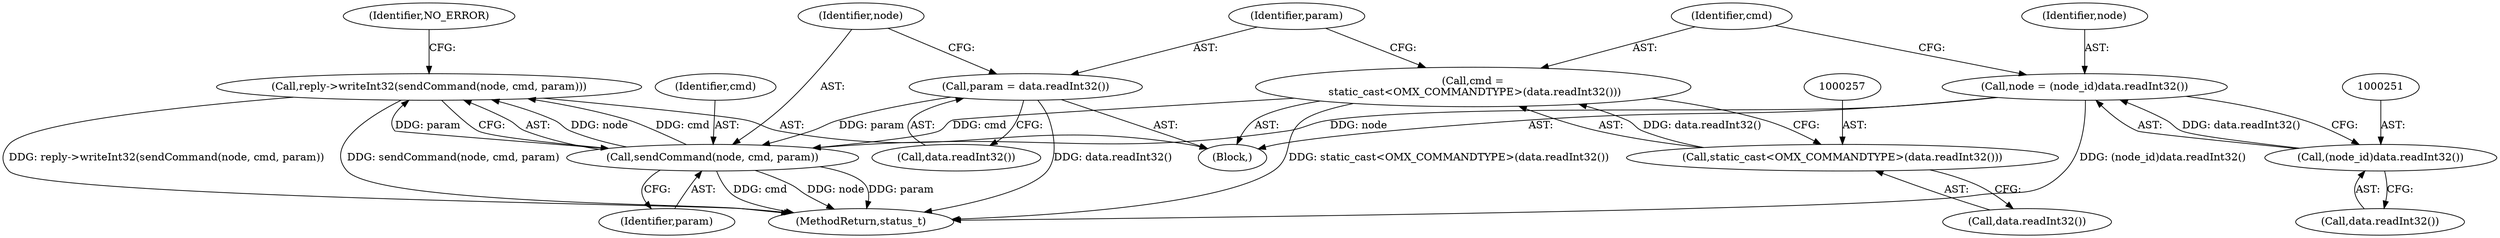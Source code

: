 digraph "0_Android_295c883fe3105b19bcd0f9e07d54c6b589fc5bff@API" {
"1000263" [label="(Call,reply->writeInt32(sendCommand(node, cmd, param)))"];
"1000264" [label="(Call,sendCommand(node, cmd, param))"];
"1000248" [label="(Call,node = (node_id)data.readInt32())"];
"1000250" [label="(Call,(node_id)data.readInt32())"];
"1000254" [label="(Call,cmd =\n static_cast<OMX_COMMANDTYPE>(data.readInt32()))"];
"1000256" [label="(Call,static_cast<OMX_COMMANDTYPE>(data.readInt32()))"];
"1000260" [label="(Call,param = data.readInt32())"];
"1000269" [label="(Identifier,NO_ERROR)"];
"1000260" [label="(Call,param = data.readInt32())"];
"1000254" [label="(Call,cmd =\n static_cast<OMX_COMMANDTYPE>(data.readInt32()))"];
"1001214" [label="(MethodReturn,status_t)"];
"1000261" [label="(Identifier,param)"];
"1000256" [label="(Call,static_cast<OMX_COMMANDTYPE>(data.readInt32()))"];
"1000249" [label="(Identifier,node)"];
"1000252" [label="(Call,data.readInt32())"];
"1000265" [label="(Identifier,node)"];
"1000262" [label="(Call,data.readInt32())"];
"1000267" [label="(Identifier,param)"];
"1000242" [label="(Block,)"];
"1000250" [label="(Call,(node_id)data.readInt32())"];
"1000248" [label="(Call,node = (node_id)data.readInt32())"];
"1000264" [label="(Call,sendCommand(node, cmd, param))"];
"1000258" [label="(Call,data.readInt32())"];
"1000255" [label="(Identifier,cmd)"];
"1000266" [label="(Identifier,cmd)"];
"1000263" [label="(Call,reply->writeInt32(sendCommand(node, cmd, param)))"];
"1000263" -> "1000242"  [label="AST: "];
"1000263" -> "1000264"  [label="CFG: "];
"1000264" -> "1000263"  [label="AST: "];
"1000269" -> "1000263"  [label="CFG: "];
"1000263" -> "1001214"  [label="DDG: reply->writeInt32(sendCommand(node, cmd, param))"];
"1000263" -> "1001214"  [label="DDG: sendCommand(node, cmd, param)"];
"1000264" -> "1000263"  [label="DDG: node"];
"1000264" -> "1000263"  [label="DDG: cmd"];
"1000264" -> "1000263"  [label="DDG: param"];
"1000264" -> "1000267"  [label="CFG: "];
"1000265" -> "1000264"  [label="AST: "];
"1000266" -> "1000264"  [label="AST: "];
"1000267" -> "1000264"  [label="AST: "];
"1000264" -> "1001214"  [label="DDG: node"];
"1000264" -> "1001214"  [label="DDG: param"];
"1000264" -> "1001214"  [label="DDG: cmd"];
"1000248" -> "1000264"  [label="DDG: node"];
"1000254" -> "1000264"  [label="DDG: cmd"];
"1000260" -> "1000264"  [label="DDG: param"];
"1000248" -> "1000242"  [label="AST: "];
"1000248" -> "1000250"  [label="CFG: "];
"1000249" -> "1000248"  [label="AST: "];
"1000250" -> "1000248"  [label="AST: "];
"1000255" -> "1000248"  [label="CFG: "];
"1000248" -> "1001214"  [label="DDG: (node_id)data.readInt32()"];
"1000250" -> "1000248"  [label="DDG: data.readInt32()"];
"1000250" -> "1000252"  [label="CFG: "];
"1000251" -> "1000250"  [label="AST: "];
"1000252" -> "1000250"  [label="AST: "];
"1000254" -> "1000242"  [label="AST: "];
"1000254" -> "1000256"  [label="CFG: "];
"1000255" -> "1000254"  [label="AST: "];
"1000256" -> "1000254"  [label="AST: "];
"1000261" -> "1000254"  [label="CFG: "];
"1000254" -> "1001214"  [label="DDG: static_cast<OMX_COMMANDTYPE>(data.readInt32())"];
"1000256" -> "1000254"  [label="DDG: data.readInt32()"];
"1000256" -> "1000258"  [label="CFG: "];
"1000257" -> "1000256"  [label="AST: "];
"1000258" -> "1000256"  [label="AST: "];
"1000260" -> "1000242"  [label="AST: "];
"1000260" -> "1000262"  [label="CFG: "];
"1000261" -> "1000260"  [label="AST: "];
"1000262" -> "1000260"  [label="AST: "];
"1000265" -> "1000260"  [label="CFG: "];
"1000260" -> "1001214"  [label="DDG: data.readInt32()"];
}
